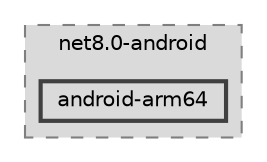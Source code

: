 digraph "obj/Debug/net8.0-android/android-arm64"
{
 // LATEX_PDF_SIZE
  bgcolor="transparent";
  edge [fontname=Helvetica,fontsize=10,labelfontname=Helvetica,labelfontsize=10];
  node [fontname=Helvetica,fontsize=10,shape=box,height=0.2,width=0.4];
  compound=true
  subgraph clusterdir_22cef7f5bf3416dbcfd566c3ad61f21f {
    graph [ bgcolor="#dadada", pencolor="grey50", label="net8.0-android", fontname=Helvetica,fontsize=10 style="filled,dashed", URL="dir_22cef7f5bf3416dbcfd566c3ad61f21f.html",tooltip=""]
  dir_65cb678cfb5e1cb5196e2d9e67af4ed5 [label="android-arm64", fillcolor="#dadada", color="grey25", style="filled,bold", URL="dir_65cb678cfb5e1cb5196e2d9e67af4ed5.html",tooltip=""];
  }
}
